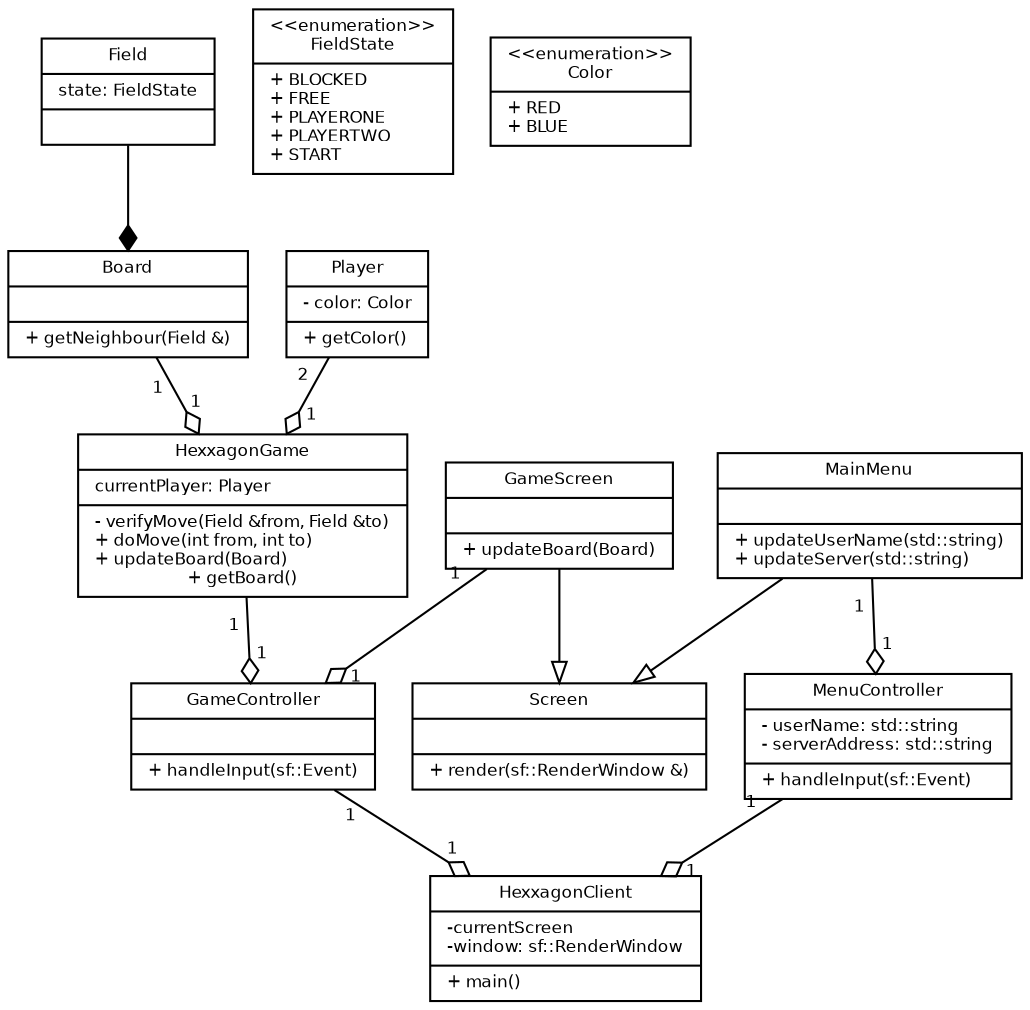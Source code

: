 digraph G {
    // General Layout
    fontname = "Bitstream Vera Sans"
    fontsize = 8

    node [
        fontname = "Bitstream Vera Sans"
        fontsize = 8
        shape = "record"
    ]

    edge [
        fontname = "Bitstream Vera Sans"
        fontsize = 8
        arrowhead = "onormal"
        labeldistance = 1.5
    ]

    // Classes

    HexxagonClient [
        label = "{HexxagonClient|-currentScreen\l-window: sf::RenderWindow|+ main()\l}"
    ]

    HexxagonGame [
        label = "{HexxagonGame|currentPlayer: Player\l|- verifyMove(Field &from, Field &to)\l+ doMove(int from, int to)\l+ updateBoard(Board)\l+ getBoard()}"
    ]
    
    Board [
        label = "{Board||+ getNeighbour(Field &)\l}"
    ]

    Field [
        label = "{Field|state: FieldState\l|}"
    ]

    Player [
        label = "{Player|- color: Color\l|+ getColor()\l}"
    ]
    
    FieldState [
        label = "{\<\<enumeration\>\>\nFieldState|+ BLOCKED\l+ FREE\l+ PLAYERONE\l+ PLAYERTWO\l+ START\l}"
    ]

    Color [
        label = "{\<\<enumeration\>\>\nColor|+ RED\l+ BLUE\l}"
    ]

    Screen [
        label = "{Screen||+ render(sf::RenderWindow &)\l}"
    ]

    GameScreen [
        label = "{GameScreen||+ updateBoard(Board)\l}"
    ]

    MainMenu [
        label = "{MainMenu||+ updateUserName(std::string)\l+ updateServer(std::string)\l}"
    ]

    GameController [
        label = "{GameController||+ handleInput(sf::Event)\l}"
    ]
    
    MenuController [
        label = "{MenuController|- userName: std::string\l- serverAddress: std::string\l|+ handleInput(sf::Event)\l}"
    ]


    // Inheritance
    MainMenu -> Screen
    GameScreen -> Screen

    // Aggregations
    edge [
        arrowhead = "odiamond"
    ]
    Board -> HexxagonGame [
        headlabel = "1"
        taillabel = "1"
    ]
    Player -> HexxagonGame [
        headlabel = "1"
        taillabel = "2"
    ]
    HexxagonGame -> GameController [
        headlabel = "1"
        taillabel = "1"
    ]
    GameScreen -> GameController [
        headlabel = "1"
        taillabel = "1"
    ]
    MainMenu -> MenuController [
        headlabel = "1"
        taillabel = "1"
    ]
    GameController -> HexxagonClient [
        headlabel = "1"
        taillabel = "1"
    ]  
    MenuController -> HexxagonClient [
        headlabel = "1"
        taillabel = "1"
    ]

    // Compositions
    edge [
        arrowhead = "diamond"
    ]
    Field -> Board
    
}

